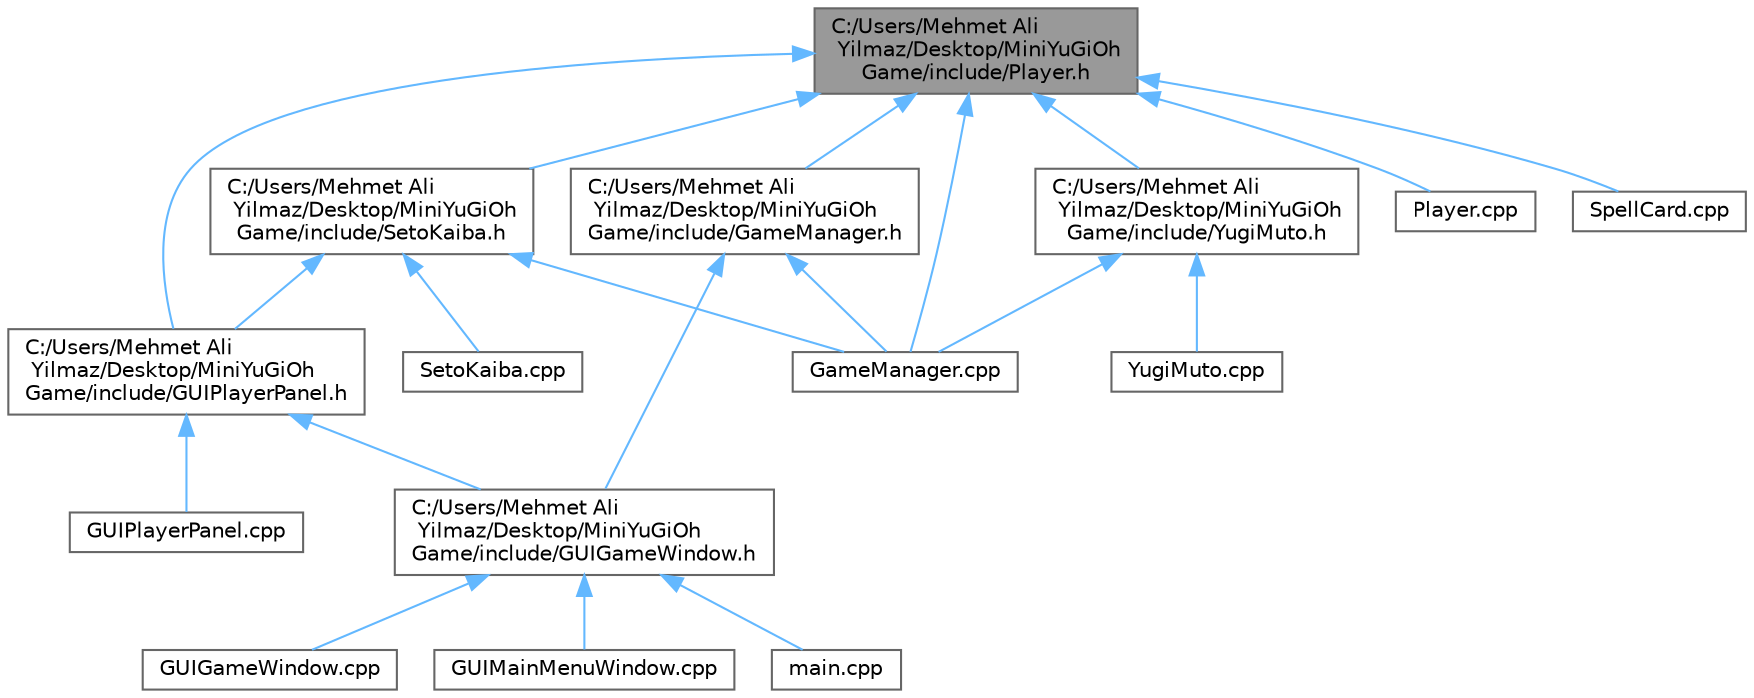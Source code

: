 digraph "C:/Users/Mehmet Ali Yilmaz/Desktop/MiniYuGiOhGame/include/Player.h"
{
 // LATEX_PDF_SIZE
  bgcolor="transparent";
  edge [fontname=Helvetica,fontsize=10,labelfontname=Helvetica,labelfontsize=10];
  node [fontname=Helvetica,fontsize=10,shape=box,height=0.2,width=0.4];
  Node1 [id="Node000001",label="C:/Users/Mehmet Ali\l Yilmaz/Desktop/MiniYuGiOh\lGame/include/Player.h",height=0.2,width=0.4,color="gray40", fillcolor="grey60", style="filled", fontcolor="black",tooltip="Contains the Player class."];
  Node1 -> Node2 [id="edge1_Node000001_Node000002",dir="back",color="steelblue1",style="solid",tooltip=" "];
  Node2 [id="Node000002",label="C:/Users/Mehmet Ali\l Yilmaz/Desktop/MiniYuGiOh\lGame/include/GUIPlayerPanel.h",height=0.2,width=0.4,color="grey40", fillcolor="white", style="filled",URL="$_g_u_i_player_panel_8h.html",tooltip="This file contains the GUIPlayerPanel class which handles the player panel of the MiniYugioh game."];
  Node2 -> Node3 [id="edge2_Node000002_Node000003",dir="back",color="steelblue1",style="solid",tooltip=" "];
  Node3 [id="Node000003",label="C:/Users/Mehmet Ali\l Yilmaz/Desktop/MiniYuGiOh\lGame/include/GUIGameWindow.h",height=0.2,width=0.4,color="grey40", fillcolor="white", style="filled",URL="$_g_u_i_game_window_8h.html",tooltip=" "];
  Node3 -> Node4 [id="edge3_Node000003_Node000004",dir="back",color="steelblue1",style="solid",tooltip=" "];
  Node4 [id="Node000004",label="GUIGameWindow.cpp",height=0.2,width=0.4,color="grey40", fillcolor="white", style="filled",URL="$_g_u_i_game_window_8cpp.html",tooltip=" "];
  Node3 -> Node5 [id="edge4_Node000003_Node000005",dir="back",color="steelblue1",style="solid",tooltip=" "];
  Node5 [id="Node000005",label="GUIMainMenuWindow.cpp",height=0.2,width=0.4,color="grey40", fillcolor="white", style="filled",URL="$_g_u_i_main_menu_window_8cpp.html",tooltip=" "];
  Node3 -> Node6 [id="edge5_Node000003_Node000006",dir="back",color="steelblue1",style="solid",tooltip=" "];
  Node6 [id="Node000006",label="main.cpp",height=0.2,width=0.4,color="grey40", fillcolor="white", style="filled",URL="$main_8cpp.html",tooltip=" "];
  Node2 -> Node7 [id="edge6_Node000002_Node000007",dir="back",color="steelblue1",style="solid",tooltip=" "];
  Node7 [id="Node000007",label="GUIPlayerPanel.cpp",height=0.2,width=0.4,color="grey40", fillcolor="white", style="filled",URL="$_g_u_i_player_panel_8cpp.html",tooltip=" "];
  Node1 -> Node8 [id="edge7_Node000001_Node000008",dir="back",color="steelblue1",style="solid",tooltip=" "];
  Node8 [id="Node000008",label="C:/Users/Mehmet Ali\l Yilmaz/Desktop/MiniYuGiOh\lGame/include/GameManager.h",height=0.2,width=0.4,color="grey40", fillcolor="white", style="filled",URL="$_game_manager_8h.html",tooltip="Contains the GameManager class."];
  Node8 -> Node3 [id="edge8_Node000008_Node000003",dir="back",color="steelblue1",style="solid",tooltip=" "];
  Node8 -> Node9 [id="edge9_Node000008_Node000009",dir="back",color="steelblue1",style="solid",tooltip=" "];
  Node9 [id="Node000009",label="GameManager.cpp",height=0.2,width=0.4,color="grey40", fillcolor="white", style="filled",URL="$_game_manager_8cpp.html",tooltip=" "];
  Node1 -> Node10 [id="edge10_Node000001_Node000010",dir="back",color="steelblue1",style="solid",tooltip=" "];
  Node10 [id="Node000010",label="C:/Users/Mehmet Ali\l Yilmaz/Desktop/MiniYuGiOh\lGame/include/SetoKaiba.h",height=0.2,width=0.4,color="grey40", fillcolor="white", style="filled",URL="$_seto_kaiba_8h.html",tooltip="Contains the SetoKaiba class."];
  Node10 -> Node2 [id="edge11_Node000010_Node000002",dir="back",color="steelblue1",style="solid",tooltip=" "];
  Node10 -> Node9 [id="edge12_Node000010_Node000009",dir="back",color="steelblue1",style="solid",tooltip=" "];
  Node10 -> Node11 [id="edge13_Node000010_Node000011",dir="back",color="steelblue1",style="solid",tooltip=" "];
  Node11 [id="Node000011",label="SetoKaiba.cpp",height=0.2,width=0.4,color="grey40", fillcolor="white", style="filled",URL="$_seto_kaiba_8cpp.html",tooltip=" "];
  Node1 -> Node12 [id="edge14_Node000001_Node000012",dir="back",color="steelblue1",style="solid",tooltip=" "];
  Node12 [id="Node000012",label="C:/Users/Mehmet Ali\l Yilmaz/Desktop/MiniYuGiOh\lGame/include/YugiMuto.h",height=0.2,width=0.4,color="grey40", fillcolor="white", style="filled",URL="$_yugi_muto_8h.html",tooltip="Contains the YugiMuto class."];
  Node12 -> Node9 [id="edge15_Node000012_Node000009",dir="back",color="steelblue1",style="solid",tooltip=" "];
  Node12 -> Node13 [id="edge16_Node000012_Node000013",dir="back",color="steelblue1",style="solid",tooltip=" "];
  Node13 [id="Node000013",label="YugiMuto.cpp",height=0.2,width=0.4,color="grey40", fillcolor="white", style="filled",URL="$_yugi_muto_8cpp.html",tooltip=" "];
  Node1 -> Node9 [id="edge17_Node000001_Node000009",dir="back",color="steelblue1",style="solid",tooltip=" "];
  Node1 -> Node14 [id="edge18_Node000001_Node000014",dir="back",color="steelblue1",style="solid",tooltip=" "];
  Node14 [id="Node000014",label="Player.cpp",height=0.2,width=0.4,color="grey40", fillcolor="white", style="filled",URL="$_player_8cpp.html",tooltip=" "];
  Node1 -> Node15 [id="edge19_Node000001_Node000015",dir="back",color="steelblue1",style="solid",tooltip=" "];
  Node15 [id="Node000015",label="SpellCard.cpp",height=0.2,width=0.4,color="grey40", fillcolor="white", style="filled",URL="$_spell_card_8cpp.html",tooltip=" "];
}
